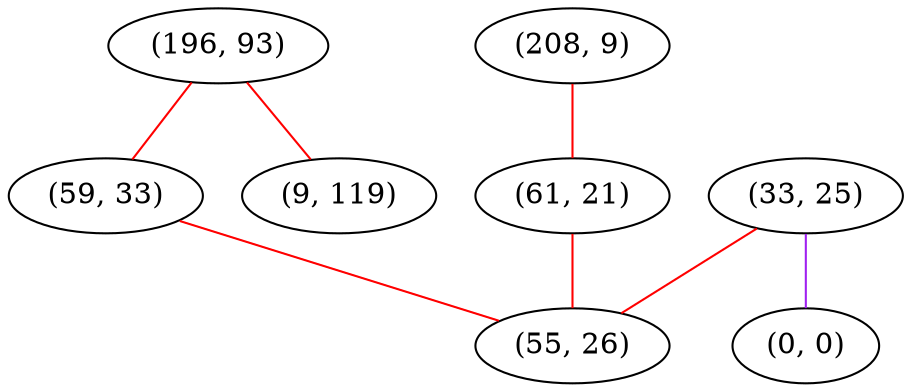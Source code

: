graph "" {
"(196, 93)";
"(59, 33)";
"(33, 25)";
"(208, 9)";
"(61, 21)";
"(9, 119)";
"(0, 0)";
"(55, 26)";
"(196, 93)" -- "(59, 33)"  [color=red, key=0, weight=1];
"(196, 93)" -- "(9, 119)"  [color=red, key=0, weight=1];
"(59, 33)" -- "(55, 26)"  [color=red, key=0, weight=1];
"(33, 25)" -- "(0, 0)"  [color=purple, key=0, weight=4];
"(33, 25)" -- "(55, 26)"  [color=red, key=0, weight=1];
"(208, 9)" -- "(61, 21)"  [color=red, key=0, weight=1];
"(61, 21)" -- "(55, 26)"  [color=red, key=0, weight=1];
}
